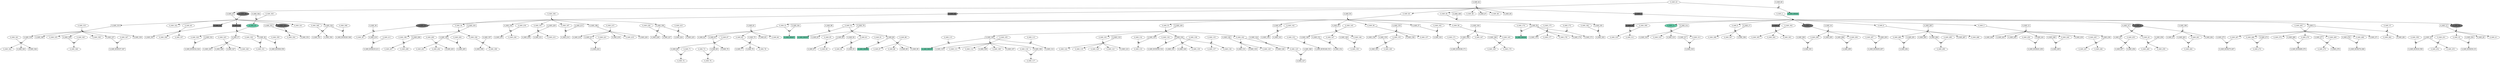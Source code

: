 digraph {
	"4_649_341" [shape=box fillcolor=white fontcolor=black height=0.3 regular=0 shape=ellipse style=filled width=0.5]
	"4_649_341" -> "4_649_334x4_649_341"
	"4_649_342" [shape=box fillcolor=white fontcolor=black height=0.3 regular=0 shape=ellipse style=filled width=0.5]
	"4_649_334x4_649_341" -> "4_649_342"
	"4_649_343" [shape=box fillcolor=white fontcolor=black height=0.3 regular=0 shape=box style=filled width=0.5]
	"4_649_334x4_649_341" -> "4_649_343"
	"4_649_340" [shape=box fillcolor=white fontcolor=black height=0.3 regular=0 shape=box style=filled width=0.5]
	"4_649_319x4_649_333" -> "4_649_340"
	"4_649_134" [shape=box fillcolor=white fontcolor=black height=0.3 regular=0 shape=ellipse style=filled width=0.5]
	"4_649_134" -> "4_649_104x4_649_134"
	"4_649_50" [shape=box fillcolor=white fontcolor=black height=0.3 regular=0 shape=box style=filled width=0.5]
	"4_649_50" -> "4_649_50x4_649_44"
	"4_649_61" [shape=box fillcolor=white fontcolor=black height=0.3 regular=0 shape=box style=filled width=0.5]
	"4_649_61" -> "4_649_61x4_649_51"
	"4_649_322" [shape=box fillcolor=white fontcolor=black height=0.3 regular=0 shape=ellipse style=filled width=0.5]
	"4_649_25x4_649_30" -> "4_649_322"
	"4_649_DCH104.134" [shape=box fillcolor=white fontcolor=black height=0.3 regular=0 shape=polygon style=filled width=0.5]
	"4_649_104x4_649_134" -> "4_649_DCH104.134"
	"4_649_153" [shape=box fillcolor=white fontcolor=black height=0.3 regular=0 shape=ellipse style=filled width=0.5]
	"4_649_153" -> "4_649_148x4_649_153"
	"4_649_DCH148.153" [shape=box fillcolor=white fontcolor=black height=0.3 regular=0 shape=polygon style=filled width=0.5]
	"4_649_148x4_649_153" -> "4_649_DCH148.153"
	"4_649_36" [shape=box fillcolor=white fontcolor=black height=0.3 regular=0 shape=box style=filled width=0.5]
	"4_649_36" -> "4_649_36x4_649_33"
	"4_649_355" [shape=box fillcolor=white fontcolor=black height=0.3 regular=0 shape=box style=filled width=0.5]
	"4_649_31x4_649_40" -> "4_649_355"
	"4_649_325" [shape=box fillcolor=white fontcolor=black height=0.3 regular=0 shape=ellipse style=filled width=0.5]
	"4_649_325" -> "4_649_37x4_649_325"
	"4_649_356" [shape=box fillcolor=white fontcolor=black height=0.3 regular=0 shape=ellipse style=filled width=0.5]
	"4_649_31x4_649_40" -> "4_649_356"
	"4_649_357" [shape=box fillcolor=white fontcolor=black height=0.3 regular=0 shape=ellipse style=filled width=0.5]
	"4_649_31x4_649_40" -> "4_649_357"
	"4_649_115" [shape=box fillcolor=white fontcolor=black height=0.3 regular=0 shape=ellipse style=filled width=0.5]
	"4_649_115" -> "4_649_100x4_649_115"
	"4_649_90032" [shape=box fillcolor=aquamarine3 fontcolor=black height=0.3 regular=0 shape=polygon style=filled width=0.5]
	"4_649_100x4_649_115" -> "4_649_90032"
	"4_649_333" [shape=box fillcolor=white fontcolor=black height=0.3 regular=0 shape=ellipse style=filled width=0.5]
	"4_649_333" -> "4_649_319x4_649_333"
	"4_649_331" [shape=box fillcolor=white fontcolor=black height=0.3 regular=0 shape=ellipse style=filled width=0.5]
	"4_649_38x4_649_330" -> "4_649_331"
	"4_649_330" [shape=box fillcolor=white fontcolor=black height=0.3 regular=0 shape=ellipse style=filled width=0.5]
	"4_649_330" -> "4_649_38x4_649_330"
	"4_649_329" [shape=box fillcolor=white fontcolor=black height=0.3 regular=0 shape=box style=filled width=0.5]
	"4_649_37x4_649_325" -> "4_649_329"
	"4_649_362" [shape=box fillcolor=white fontcolor=black height=0.3 regular=0 shape=box style=filled width=0.5]
	"4_649_362" -> "4_649_362x4_649_363"
	"4_649_184" [shape=box fillcolor=white fontcolor=black height=0.3 regular=0 shape=ellipse style=filled width=0.5]
	"4_649_184" -> "4_649_26x4_649_184"
	"4_649_334" [shape=box fillcolor=white fontcolor=black height=0.3 regular=0 shape=box style=filled width=0.5]
	"4_649_319x4_649_333" -> "4_649_334"
	"4_649_334" -> "4_649_334x4_649_341"
	"4_649_363" [shape=box fillcolor=white fontcolor=black height=0.3 regular=0 shape=ellipse style=filled width=0.5]
	"4_649_363" -> "4_649_362x4_649_363"
	"4_649_335" [shape=box fillcolor=white fontcolor=black height=0.3 regular=0 shape=ellipse style=filled width=0.5]
	"4_649_319x4_649_333" -> "4_649_335"
	"4_649_354" [shape=box fillcolor=white fontcolor=black height=0.3 regular=0 shape=ellipse style=filled width=0.5]
	"4_649_352x4_649_323" -> "4_649_354"
	"4_649_353" [shape=box fillcolor=white fontcolor=black height=0.3 regular=0 shape=box style=filled width=0.5]
	"4_649_352x4_649_323" -> "4_649_353"
	"4_649_352" [shape=box fillcolor=white fontcolor=black height=0.3 regular=0 shape=box style=filled width=0.5]
	"4_649_352" -> "4_649_352x4_649_323"
	"4_649_351" [shape=box fillcolor=white fontcolor=black height=0.3 regular=0 shape=box style=filled width=0.5]
	"4_649_320x4_649_349" -> "4_649_351"
	"4_649_350" [shape=box fillcolor=white fontcolor=black height=0.3 regular=0 shape=box style=filled width=0.5]
	"4_649_320x4_649_349" -> "4_649_350"
	"4_649_336" [shape=box fillcolor=white fontcolor=black height=0.3 regular=0 shape=box style=filled width=0.5]
	"4_649_319x4_649_333" -> "4_649_336"
	"4_649_336" -> "4_649_336x4_649_345"
	"4_649_338" [shape=box fillcolor=white fontcolor=black height=0.3 regular=0 shape=ellipse style=filled width=0.5]
	"4_649_319x4_649_333" -> "4_649_338"
	"4_649_337" [shape=box fillcolor=white fontcolor=black height=0.3 regular=0 shape=box style=filled width=0.5]
	"4_649_319x4_649_333" -> "4_649_337"
	"4_649_337" -> "4_649_337x4_649_347"
	"4_649_349" [shape=box fillcolor=white fontcolor=black height=0.3 regular=0 shape=ellipse style=filled width=0.5]
	"4_649_349" -> "4_649_320x4_649_349"
	"4_649_346" [shape=box fillcolor=white fontcolor=black height=0.3 regular=0 shape=ellipse style=filled width=0.5]
	"4_649_336x4_649_345" -> "4_649_346"
	"4_649_345" [shape=box fillcolor=white fontcolor=black height=0.3 regular=0 shape=ellipse style=filled width=0.5]
	"4_649_345" -> "4_649_336x4_649_345"
	"4_649_344" [shape=box fillcolor=white fontcolor=black height=0.3 regular=0 shape=box style=filled width=0.5]
	"4_649_334x4_649_341" -> "4_649_344"
	"4_649_328" [shape=box fillcolor=white fontcolor=black height=0.3 regular=0 shape=box style=filled width=0.5]
	"4_649_37x4_649_325" -> "4_649_328"
	"4_649_327" [shape=box fillcolor=white fontcolor=black height=0.3 regular=0 shape=box style=filled width=0.5]
	"4_649_37x4_649_325" -> "4_649_327"
	"4_649_326" [shape=box fillcolor=white fontcolor=black height=0.3 regular=0 shape=ellipse style=filled width=0.5]
	"4_649_37x4_649_325" -> "4_649_326"
	"4_649_40" [shape=box fillcolor=white fontcolor=black height=0.3 regular=0 shape=ellipse style=filled width=0.5]
	"4_649_40" -> "4_649_31x4_649_40"
	"4_649_324" [shape=box fillcolor=white fontcolor=black height=0.3 regular=0 shape=ellipse style=filled width=0.5]
	"4_649_32x4_649_35" -> "4_649_324"
	"4_649_324" -> "4_649_332x4_649_324"
	"4_649_339" [shape=box fillcolor=white fontcolor=black height=0.3 regular=0 shape=box style=filled width=0.5]
	"4_649_319x4_649_333" -> "4_649_339"
	"4_649_359" [shape=box fillcolor=white fontcolor=black height=0.3 regular=0 shape=ellipse style=filled width=0.5]
	"4_649_359" -> "4_649_38x4_649_359"
	"4_649_DCH166.171" [shape=box fillcolor=white fontcolor=black height=0.3 regular=0 shape=polygon style=filled width=0.5]
	"4_649_166x4_649_171" -> "4_649_DCH166.171"
	"4_649_10" [shape=box fillcolor=dimgrey fontcolor=black height=0.3 regular=0 shape=box style=filled width=0.5]
	"4_649_1x4_649_2" -> "4_649_10"
	"4_649_10" -> "4_649_10x4_649_309"
	"4_649_11" [shape=box fillcolor=aquamarine3 fontcolor=black height=0.3 regular=0 shape=ellipse style=filled width=0.5]
	"4_649_1x4_649_2" -> "4_649_11"
	"4_649_11" -> "4_649_312x4_649_11"
	"4_649_18" [shape=box fillcolor=white fontcolor=black height=0.3 regular=0 shape=box style=filled width=0.5]
	"4_649_13x4_649_99" -> "4_649_18"
	"4_649_18" -> "4_649_18x4_649_358"
	"4_649_18" -> "4_649_18x4_649_251"
	"4_649_19" [shape=box fillcolor=white fontcolor=black height=0.3 regular=0 shape=ellipse style=filled width=0.5]
	"4_649_13x4_649_99" -> "4_649_19"
	"4_649_19" -> "4_649_254x4_649_19"
	"4_649_20" [shape=box fillcolor=white fontcolor=black height=0.3 regular=0 shape=box style=filled width=0.5]
	"4_649_13x4_649_99" -> "4_649_20"
	"4_649_21" [shape=box fillcolor=white fontcolor=black height=0.3 regular=0 shape=ellipse style=filled width=0.5]
	"4_649_13x4_649_99" -> "4_649_21"
	"4_649_22" [shape=box fillcolor=white fontcolor=black height=0.3 regular=0 shape=box style=filled width=0.5]
	"4_649_14x4_649_4" -> "4_649_22"
	"4_649_22" -> "4_649_22x4_649_255"
	"4_649_23" [shape=box fillcolor=white fontcolor=black height=0.3 regular=0 shape=box style=filled width=0.5]
	"4_649_186x4_649_4" -> "4_649_23"
	"4_649_24" [shape=box fillcolor=white fontcolor=black height=0.3 regular=0 shape=ellipse style=filled width=0.5]
	"4_649_14x4_649_4" -> "4_649_24"
	"4_649_24" -> "4_649_258x4_649_24"
	"4_649_25" [shape=box fillcolor=white fontcolor=black height=0.3 regular=0 shape=box style=filled width=0.5]
	"4_649_42x4_649_43" -> "4_649_25"
	"4_649_25" -> "4_649_25x4_649_30"
	"4_649_26" [shape=box fillcolor=dimgrey fontcolor=black height=0.3 regular=0 shape=box style=filled width=0.5]
	"4_649_42x4_649_43" -> "4_649_26"
	"4_649_26" -> "4_649_26x4_649_184"
	"4_649_9" [shape=box fillcolor=white fontcolor=black height=0.3 regular=0 shape=ellipse style=filled width=0.5]
	"4_649_1x4_649_2" -> "4_649_9"
	"4_649_9" -> "4_649_17x4_649_9"
	"4_649_31" [shape=box fillcolor=dimgrey fontcolor=black height=0.3 regular=0 shape=box style=filled width=0.5]
	"4_649_25x4_649_30" -> "4_649_31"
	"4_649_31" -> "4_649_31x4_649_40"
	"4_649_33" [shape=box fillcolor=dimgrey fontcolor=black height=0.3 regular=0 shape=ellipse style=filled width=0.5]
	"4_649_26x4_649_184" -> "4_649_33"
	"4_649_33" -> "4_649_36x4_649_33"
	"4_649_34" [shape=box fillcolor=white fontcolor=black height=0.3 regular=0 shape=ellipse style=filled width=0.5]
	"4_649_26x4_649_184" -> "4_649_34"
	"4_649_34" -> "4_649_193x4_649_34"
	"4_649_37" [shape=box fillcolor=white fontcolor=black height=0.3 regular=0 shape=box style=filled width=0.5]
	"4_649_32x4_649_35" -> "4_649_37"
	"4_649_37" -> "4_649_37x4_649_325"
	"4_649_38" [shape=box fillcolor=white fontcolor=black height=0.3 regular=0 shape=box style=filled width=0.5]
	"4_649_32x4_649_35" -> "4_649_38"
	"4_649_38" -> "4_649_38x4_649_330"
	"4_649_38" -> "4_649_38x4_649_359"
	"4_649_39" [shape=box fillcolor=white fontcolor=black height=0.3 regular=0 shape=ellipse style=filled width=0.5]
	"4_649_36x4_649_33" -> "4_649_39"
	"4_649_44" [shape=box fillcolor=white fontcolor=black height=0.3 regular=0 shape=ellipse style=filled width=0.5]
	"4_649_42x4_649_43" -> "4_649_44"
	"4_649_44" -> "4_649_50x4_649_44"
	"4_649_45" [shape=box fillcolor=white fontcolor=black height=0.3 regular=0 shape=ellipse style=filled width=0.5]
	"4_649_42x4_649_43" -> "4_649_45"
	"4_649_45" -> "4_649_180x4_649_45"
	"4_649_46" [shape=box fillcolor=white fontcolor=black height=0.3 regular=0 shape=ellipse style=filled width=0.5]
	"4_649_42x4_649_43" -> "4_649_46"
	"4_649_47" [shape=box fillcolor=white fontcolor=black height=0.3 regular=0 shape=box style=filled width=0.5]
	"4_649_42x4_649_43" -> "4_649_47"
	"4_649_48" [shape=box fillcolor=white fontcolor=black height=0.3 regular=0 shape=ellipse style=filled width=0.5]
	"4_649_42x4_649_43" -> "4_649_48"
	"4_649_49" [shape=box fillcolor=white fontcolor=black height=0.3 regular=0 shape=box style=filled width=0.5]
	"4_649_42x4_649_43" -> "4_649_49"
	"4_649_32" [shape=box fillcolor=dimgrey fontcolor=black height=0.3 regular=0 shape=box style=filled width=0.5]
	"4_649_25x4_649_30" -> "4_649_32"
	"4_649_32" -> "4_649_32x4_649_35"
	"4_649_8" [shape=box fillcolor=dimgrey fontcolor=black height=0.3 regular=0 shape=box style=filled width=0.5]
	"4_649_1x4_649_2" -> "4_649_8"
	"4_649_8" -> "4_649_8x4_649_302"
	"4_649_7" [shape=box fillcolor=dimgrey fontcolor=black height=0.3 regular=0 shape=ellipse style=filled width=0.5]
	"4_649_1x4_649_2" -> "4_649_7"
	"4_649_7" -> "4_649_16x4_649_7"
	"4_649_6" [shape=box fillcolor=white fontcolor=black height=0.3 regular=0 shape=ellipse style=filled width=0.5]
	"4_649_1x4_649_2" -> "4_649_6"
	"4_649_6" -> "4_649_283x4_649_6"
	"4_649_199" [shape=box fillcolor=white fontcolor=black height=0.3 regular=0 shape=box style=filled width=0.5]
	"4_649_197x4_649_194" -> "4_649_199"
	"4_649_201" [shape=box fillcolor=white fontcolor=black height=0.3 regular=0 shape=ellipse style=filled width=0.5]
	"4_649_195x4_649_200" -> "4_649_201"
	"4_649_202" [shape=box fillcolor=white fontcolor=black height=0.3 regular=0 shape=ellipse style=filled width=0.5]
	"4_649_195x4_649_200" -> "4_649_202"
	"4_649_203" [shape=box fillcolor=white fontcolor=black height=0.3 regular=0 shape=box style=filled width=0.5]
	"4_649_195x4_649_200" -> "4_649_203"
	"4_649_205" [shape=box fillcolor=white fontcolor=black height=0.3 regular=0 shape=box style=filled width=0.5]
	"4_649_195x4_649_204" -> "4_649_205"
	"4_649_207" [shape=box fillcolor=white fontcolor=black height=0.3 regular=0 shape=ellipse style=filled width=0.5]
	"4_649_206x4_649_196" -> "4_649_207"
	"4_649_208" [shape=box fillcolor=white fontcolor=black height=0.3 regular=0 shape=ellipse style=filled width=0.5]
	"4_649_206x4_649_196" -> "4_649_208"
	"4_649_210" [shape=box fillcolor=white fontcolor=black height=0.3 regular=0 shape=box style=filled width=0.5]
	"4_649_36x4_649_33" -> "4_649_210"
	"4_649_210" -> "4_649_210x4_649_211"
	"4_649_214" [shape=box fillcolor=white fontcolor=black height=0.3 regular=0 shape=box style=filled width=0.5]
	"4_649_213x4_649_187" -> "4_649_214"
	"4_649_216" [shape=box fillcolor=white fontcolor=black height=0.3 regular=0 shape=box style=filled width=0.5]
	"4_649_188x4_649_215" -> "4_649_216"
	"4_649_217" [shape=box fillcolor=white fontcolor=black height=0.3 regular=0 shape=box style=filled width=0.5]
	"4_649_188x4_649_215" -> "4_649_217"
	"4_649_217" -> "4_649_217x4_649_221"
	"4_649_218" [shape=box fillcolor=white fontcolor=black height=0.3 regular=0 shape=box style=filled width=0.5]
	"4_649_188x4_649_215" -> "4_649_218"
	"4_649_219" [shape=box fillcolor=white fontcolor=black height=0.3 regular=0 shape=ellipse style=filled width=0.5]
	"4_649_188x4_649_215" -> "4_649_219"
	"4_649_198" [shape=box fillcolor=white fontcolor=black height=0.3 regular=0 shape=ellipse style=filled width=0.5]
	"4_649_197x4_649_194" -> "4_649_198"
	"4_649_196" [shape=box fillcolor=white fontcolor=black height=0.3 regular=0 shape=ellipse style=filled width=0.5]
	"4_649_193x4_649_34" -> "4_649_196"
	"4_649_196" -> "4_649_206x4_649_196"
	"4_649_195" [shape=box fillcolor=white fontcolor=black height=0.3 regular=0 shape=box style=filled width=0.5]
	"4_649_193x4_649_34" -> "4_649_195"
	"4_649_195" -> "4_649_195x4_649_200"
	"4_649_195" -> "4_649_195x4_649_204"
	"4_649_194" [shape=box fillcolor=white fontcolor=black height=0.3 regular=0 shape=ellipse style=filled width=0.5]
	"4_649_193x4_649_34" -> "4_649_194"
	"4_649_194" -> "4_649_197x4_649_194"
	"4_649_192" [shape=box fillcolor=white fontcolor=black height=0.3 regular=0 shape=box style=filled width=0.5]
	"4_649_26x4_649_184" -> "4_649_192"
	"4_649_192" -> "4_649_192x4_649_234"
	"4_649_191" [shape=box fillcolor=white fontcolor=black height=0.3 regular=0 shape=ellipse style=filled width=0.5]
	"4_649_26x4_649_184" -> "4_649_191"
	"4_649_191" -> "4_649_229x4_649_191"
	"4_649_220" [shape=box fillcolor=white fontcolor=black height=0.3 regular=0 shape=box style=filled width=0.5]
	"4_649_188x4_649_215" -> "4_649_220"
	"4_649_35" [shape=box fillcolor=aquamarine3 fontcolor=black height=0.3 regular=0 shape=ellipse style=filled width=0.5]
	"4_649_362x4_649_363" -> "4_649_35"
	"4_649_35" -> "4_649_32x4_649_35"
	"4_649_1" [shape=box fillcolor=dimgrey fontcolor=black height=0.3 regular=0 shape=box style=filled width=0.5]
	"4_649_42x4_649_43" -> "4_649_1"
	"4_649_1" -> "4_649_1x4_649_2"
	"4_649_3" [shape=box fillcolor=white fontcolor=black height=0.3 regular=0 shape=ellipse style=filled width=0.5]
	"4_649_1x4_649_2" -> "4_649_3"
	"4_649_3" -> "4_649_12x4_649_3"
	"4_649_4" [shape=box fillcolor=dimgrey fontcolor=black height=0.3 regular=0 shape=ellipse style=filled width=0.5]
	"4_649_1x4_649_2" -> "4_649_4"
	"4_649_4" -> "4_649_14x4_649_4"
	"4_649_4" -> "4_649_186x4_649_4"
	"4_649_5" [shape=box fillcolor=white fontcolor=black height=0.3 regular=0 shape=box style=filled width=0.5]
	"4_649_1x4_649_2" -> "4_649_5"
	"4_649_5" -> "4_649_5x4_649_265"
	"4_649_5" -> "4_649_5x4_649_15"
	"4_649_51" [shape=box fillcolor=white fontcolor=black height=0.3 regular=0 shape=ellipse style=filled width=0.5]
	"4_649_50x4_649_44" -> "4_649_51"
	"4_649_51" -> "4_649_361x4_649_51"
	"4_649_51" -> "4_649_61x4_649_51"
	"4_649_52" [shape=box fillcolor=white fontcolor=black height=0.3 regular=0 shape=ellipse style=filled width=0.5]
	"4_649_50x4_649_44" -> "4_649_52"
	"4_649_52" -> "4_649_98x4_649_52"
	"4_649_52" -> "4_649_79x4_649_52"
	"4_649_53" [shape=box fillcolor=white fontcolor=black height=0.3 regular=0 shape=ellipse style=filled width=0.5]
	"4_649_50x4_649_44" -> "4_649_53"
	"4_649_53" -> "4_649_185x4_649_53"
	"4_649_54" [shape=box fillcolor=white fontcolor=black height=0.3 regular=0 shape=box style=filled width=0.5]
	"4_649_50x4_649_44" -> "4_649_54"
	"4_649_54" -> "4_649_54x4_649_142"
	"4_649_361" [shape=box fillcolor=white fontcolor=black height=0.3 regular=0 shape=box style=filled width=0.5]
	"4_649_361" -> "4_649_361x4_649_51"
	"4_649_DCH320.348" [shape=box fillcolor=white fontcolor=black height=0.3 regular=0 shape=polygon style=filled width=0.5]
	"4_649_320x4_649_348" -> "4_649_DCH320.348"
	"4_649_348" [shape=box fillcolor=white fontcolor=black height=0.3 regular=0 shape=ellipse style=filled width=0.5]
	"4_649_348" -> "4_649_320x4_649_348"
	"4_649_323" [shape=box fillcolor=dimgrey fontcolor=black height=0.3 regular=0 shape=ellipse style=filled width=0.5]
	"4_649_25x4_649_30" -> "4_649_323"
	"4_649_323" -> "4_649_352x4_649_323"
	"4_649_DCH337.347" [shape=box fillcolor=white fontcolor=black height=0.3 regular=0 shape=polygon style=filled width=0.5]
	"4_649_337x4_649_347" -> "4_649_DCH337.347"
	"4_649_347" [shape=box fillcolor=white fontcolor=black height=0.3 regular=0 shape=ellipse style=filled width=0.5]
	"4_649_347" -> "4_649_337x4_649_347"
	"4_649_DCH332.324" [shape=box fillcolor=white fontcolor=black height=0.3 regular=0 shape=polygon style=filled width=0.5]
	"4_649_332x4_649_324" -> "4_649_DCH332.324"
	"4_649_332" [shape=box fillcolor=white fontcolor=black height=0.3 regular=0 shape=box style=filled width=0.5]
	"4_649_332" -> "4_649_332x4_649_324"
	"4_649_DCH293.297" [shape=box fillcolor=white fontcolor=black height=0.3 regular=0 shape=polygon style=filled width=0.5]
	"4_649_293x4_649_297" -> "4_649_DCH293.297"
	"4_649_297" [shape=box fillcolor=white fontcolor=black height=0.3 regular=0 shape=ellipse style=filled width=0.5]
	"4_649_297" -> "4_649_293x4_649_297"
	"4_649_DCH280.270" [shape=box fillcolor=white fontcolor=black height=0.3 regular=0 shape=polygon style=filled width=0.5]
	"4_649_280x4_649_270" -> "4_649_DCH280.270"
	"4_649_280" [shape=box fillcolor=white fontcolor=black height=0.3 regular=0 shape=box style=filled width=0.5]
	"4_649_280" -> "4_649_280x4_649_270"
	"4_649_DCH276.268" [shape=box fillcolor=white fontcolor=black height=0.3 regular=0 shape=polygon style=filled width=0.5]
	"4_649_276x4_649_268" -> "4_649_DCH276.268"
	"4_649_276" [shape=box fillcolor=white fontcolor=black height=0.3 regular=0 shape=box style=filled width=0.5]
	"4_649_276" -> "4_649_276x4_649_268"
	"4_649_DCH275.267" [shape=box fillcolor=white fontcolor=black height=0.3 regular=0 shape=polygon style=filled width=0.5]
	"4_649_275x4_649_267" -> "4_649_DCH275.267"
	"4_649_161" [shape=box fillcolor=white fontcolor=black height=0.3 regular=0 shape=box style=filled width=0.5]
	"4_649_159x4_649_155" -> "4_649_161"
	"4_649_275" [shape=box fillcolor=white fontcolor=black height=0.3 regular=0 shape=box style=filled width=0.5]
	"4_649_275" -> "4_649_275x4_649_267"
	"4_649_DCH254.19" [shape=box fillcolor=white fontcolor=black height=0.3 regular=0 shape=polygon style=filled width=0.5]
	"4_649_254x4_649_19" -> "4_649_DCH254.19"
	"4_649_254" [shape=box fillcolor=white fontcolor=black height=0.3 regular=0 shape=box style=filled width=0.5]
	"4_649_254" -> "4_649_254x4_649_19"
	"4_649_DCH241.250" [shape=box fillcolor=white fontcolor=black height=0.3 regular=0 shape=polygon style=filled width=0.5]
	"4_649_241x4_649_250" -> "4_649_DCH241.250"
	"4_649_250" [shape=box fillcolor=white fontcolor=black height=0.3 regular=0 shape=ellipse style=filled width=0.5]
	"4_649_250" -> "4_649_241x4_649_250"
	"4_649_DCH210.211" [shape=box fillcolor=white fontcolor=black height=0.3 regular=0 shape=polygon style=filled width=0.5]
	"4_649_210x4_649_211" -> "4_649_DCH210.211"
	"4_649_211" [shape=box fillcolor=white fontcolor=black height=0.3 regular=0 shape=ellipse style=filled width=0.5]
	"4_649_211" -> "4_649_210x4_649_211"
	"4_649_90036" [shape=box fillcolor=aquamarine3 fontcolor=black height=0.3 regular=0 shape=polygon style=filled width=0.5]
	"4_649_59x4_649_174" -> "4_649_90036"
	"4_649_174" [shape=box fillcolor=white fontcolor=black height=0.3 regular=0 shape=ellipse style=filled width=0.5]
	"4_649_174" -> "4_649_59x4_649_174"
	"4_649_90047" [shape=box fillcolor=aquamarine3 fontcolor=black height=0.3 regular=0 shape=polygon style=filled width=0.5]
	"4_649_361x4_649_51" -> "4_649_90047"
	"4_649_171" [shape=box fillcolor=white fontcolor=black height=0.3 regular=0 shape=ellipse style=filled width=0.5]
	"4_649_171" -> "4_649_166x4_649_171"
	"4_649_60" [shape=box fillcolor=white fontcolor=black height=0.3 regular=0 shape=box style=filled width=0.5]
	"4_649_60" -> "4_649_60x4_649_43"
	"4_649_91" [shape=box fillcolor=white fontcolor=black height=0.3 regular=0 shape=ellipse style=filled width=0.5]
	"4_649_91" -> "4_649_80x4_649_91"
	"4_649_55" [shape=box fillcolor=white fontcolor=black height=0.3 regular=0 shape=box style=filled width=0.5]
	"4_649_50x4_649_44" -> "4_649_55"
	"4_649_55" -> "4_649_55x4_649_145"
	"4_649_56" [shape=box fillcolor=white fontcolor=black height=0.3 regular=0 shape=ellipse style=filled width=0.5]
	"4_649_50x4_649_44" -> "4_649_56"
	"4_649_56" -> "4_649_154x4_649_56"
	"4_649_57" [shape=box fillcolor=white fontcolor=black height=0.3 regular=0 shape=box style=filled width=0.5]
	"4_649_50x4_649_44" -> "4_649_57"
	"4_649_57" -> "4_649_57x4_649_162"
	"4_649_58" [shape=box fillcolor=white fontcolor=black height=0.3 regular=0 shape=ellipse style=filled width=0.5]
	"4_649_50x4_649_44" -> "4_649_58"
	"4_649_58" -> "4_649_164x4_649_58"
	"4_649_59" [shape=box fillcolor=white fontcolor=black height=0.3 regular=0 shape=box style=filled width=0.5]
	"4_649_50x4_649_44" -> "4_649_59"
	"4_649_59" -> "4_649_59x4_649_174"
	"4_649_59" -> "4_649_59x4_649_175"
	"4_649_59" -> "4_649_59x4_649_172"
	"4_649_62" [shape=box fillcolor=white fontcolor=black height=0.3 regular=0 shape=box style=filled width=0.5]
	"4_649_61x4_649_51" -> "4_649_62"
	"4_649_63" [shape=box fillcolor=white fontcolor=black height=0.3 regular=0 shape=box style=filled width=0.5]
	"4_649_61x4_649_51" -> "4_649_63"
	"4_649_63" -> "4_649_63x4_649_67"
	"4_649_64" [shape=box fillcolor=white fontcolor=black height=0.3 regular=0 shape=ellipse style=filled width=0.5]
	"4_649_61x4_649_51" -> "4_649_64"
	"4_649_64" -> "4_649_75x4_649_64"
	"4_649_65" [shape=box fillcolor=white fontcolor=black height=0.3 regular=0 shape=box style=filled width=0.5]
	"4_649_61x4_649_51" -> "4_649_65"
	"4_649_66" [shape=box fillcolor=white fontcolor=black height=0.3 regular=0 shape=ellipse style=filled width=0.5]
	"4_649_61x4_649_51" -> "4_649_66"
	"4_649_222" [shape=box fillcolor=white fontcolor=black height=0.3 regular=0 shape=box style=filled width=0.5]
	"4_649_217x4_649_221" -> "4_649_222"
	"4_649_42" [shape=box fillcolor=white fontcolor=black height=0.3 regular=0 shape=box style=filled width=0.5]
	"4_649_42" -> "4_649_42x4_649_43"
	"4_649_43" [shape=box fillcolor=white fontcolor=black height=0.3 regular=0 shape=ellipse style=filled width=0.5]
	"4_649_43" -> "4_649_42x4_649_43"
	"4_649_43" -> "4_649_60x4_649_43"
	"4_649_2" [shape=box fillcolor=white fontcolor=black height=0.3 regular=0 shape=ellipse style=filled width=0.5]
	"4_649_2" -> "4_649_1x4_649_2"
	"4_649_13" [shape=box fillcolor=white fontcolor=black height=0.3 regular=0 shape=box style=filled width=0.5]
	"4_649_13" -> "4_649_13x4_649_99"
	"4_649_14" [shape=box fillcolor=white fontcolor=black height=0.3 regular=0 shape=box style=filled width=0.5]
	"4_649_14" -> "4_649_14x4_649_4"
	"4_649_186" [shape=box fillcolor=white fontcolor=black height=0.3 regular=0 shape=box style=filled width=0.5]
	"4_649_186" -> "4_649_186x4_649_4"
	"4_649_30" [shape=box fillcolor=dimgrey fontcolor=black height=0.3 regular=0 shape=ellipse style=filled width=0.5]
	"4_649_30" -> "4_649_25x4_649_30"
	"4_649_DCH38.359" [shape=box fillcolor=white fontcolor=black height=0.3 regular=0 shape=polygon style=filled width=0.5]
	"4_649_38x4_649_359" -> "4_649_DCH38.359"
	"4_649_321" [shape=box fillcolor=white fontcolor=black height=0.3 regular=0 shape=ellipse style=filled width=0.5]
	"4_649_25x4_649_30" -> "4_649_321"
	"4_649_DCH18.358" [shape=box fillcolor=white fontcolor=black height=0.3 regular=0 shape=polygon style=filled width=0.5]
	"4_649_18x4_649_358" -> "4_649_DCH18.358"
	"4_649_358" [shape=box fillcolor=white fontcolor=black height=0.3 regular=0 shape=ellipse style=filled width=0.5]
	"4_649_358" -> "4_649_18x4_649_358"
	"4_649_90050" [shape=box fillcolor=aquamarine3 fontcolor=black height=0.3 regular=0 shape=polygon style=filled width=0.5]
	"4_649_98x4_649_52" -> "4_649_90050"
	"4_649_98" [shape=box fillcolor=white fontcolor=black height=0.3 regular=0 shape=box style=filled width=0.5]
	"4_649_98" -> "4_649_98x4_649_52"
	"4_649_90049" [shape=box fillcolor=aquamarine3 fontcolor=black height=0.3 regular=0 shape=polygon style=filled width=0.5]
	"4_649_80x4_649_91" -> "4_649_90049"
	"4_649_90048" [shape=box fillcolor=aquamarine3 fontcolor=black height=0.3 regular=0 shape=polygon style=filled width=0.5]
	"4_649_60x4_649_43" -> "4_649_90048"
	"4_649_320" [shape=box fillcolor=white fontcolor=black height=0.3 regular=0 shape=box style=filled width=0.5]
	"4_649_25x4_649_30" -> "4_649_320"
	"4_649_320" -> "4_649_320x4_649_349"
	"4_649_320" -> "4_649_320x4_649_348"
	"4_649_163" [shape=box fillcolor=white fontcolor=black height=0.3 regular=0 shape=box style=filled width=0.5]
	"4_649_57x4_649_162" -> "4_649_163"
	"4_649_318" [shape=box fillcolor=white fontcolor=black height=0.3 regular=0 shape=box style=filled width=0.5]
	"4_649_317x4_649_313" -> "4_649_318"
	"4_649_142" [shape=box fillcolor=white fontcolor=black height=0.3 regular=0 shape=ellipse style=filled width=0.5]
	"4_649_142" -> "4_649_54x4_649_142"
	"4_649_141" [shape=box fillcolor=white fontcolor=black height=0.3 regular=0 shape=box style=filled width=0.5]
	"4_649_104x4_649_138" -> "4_649_141"
	"4_649_140" [shape=box fillcolor=white fontcolor=black height=0.3 regular=0 shape=box style=filled width=0.5]
	"4_649_104x4_649_138" -> "4_649_140"
	"4_649_139" [shape=box fillcolor=white fontcolor=black height=0.3 regular=0 shape=ellipse style=filled width=0.5]
	"4_649_104x4_649_138" -> "4_649_139"
	"4_649_137" [shape=box fillcolor=white fontcolor=black height=0.3 regular=0 shape=ellipse style=filled width=0.5]
	"4_649_104x4_649_135" -> "4_649_137"
	"4_649_136" [shape=box fillcolor=white fontcolor=black height=0.3 regular=0 shape=ellipse style=filled width=0.5]
	"4_649_104x4_649_135" -> "4_649_136"
	"4_649_133" [shape=box fillcolor=white fontcolor=black height=0.3 regular=0 shape=ellipse style=filled width=0.5]
	"4_649_103x4_649_132" -> "4_649_133"
	"4_649_131" [shape=box fillcolor=white fontcolor=black height=0.3 regular=0 shape=box style=filled width=0.5]
	"4_649_128x4_649_102" -> "4_649_131"
	"4_649_130" [shape=box fillcolor=white fontcolor=black height=0.3 regular=0 shape=box style=filled width=0.5]
	"4_649_128x4_649_102" -> "4_649_130"
	"4_649_129" [shape=box fillcolor=white fontcolor=black height=0.3 regular=0 shape=ellipse style=filled width=0.5]
	"4_649_128x4_649_102" -> "4_649_129"
	"4_649_127" [shape=box fillcolor=white fontcolor=black height=0.3 regular=0 shape=box style=filled width=0.5]
	"4_649_360x4_649_125" -> "4_649_127"
	"4_649_126" [shape=box fillcolor=white fontcolor=black height=0.3 regular=0 shape=box style=filled width=0.5]
	"4_649_124x4_649_102" -> "4_649_126"
	"4_649_145" [shape=box fillcolor=white fontcolor=black height=0.3 regular=0 shape=ellipse style=filled width=0.5]
	"4_649_145" -> "4_649_55x4_649_145"
	"4_649_149" [shape=box fillcolor=white fontcolor=black height=0.3 regular=0 shape=box style=filled width=0.5]
	"4_649_149" -> "4_649_149x4_649_146"
	"4_649_151" [shape=box fillcolor=white fontcolor=black height=0.3 regular=0 shape=box style=filled width=0.5]
	"4_649_151" -> "4_649_151x4_649_147"
	"4_649_154" [shape=box fillcolor=white fontcolor=black height=0.3 regular=0 shape=box style=filled width=0.5]
	"4_649_154" -> "4_649_154x4_649_56"
	"4_649_159" [shape=box fillcolor=white fontcolor=black height=0.3 regular=0 shape=box style=filled width=0.5]
	"4_649_159" -> "4_649_159x4_649_155"
	"4_649_162" [shape=box fillcolor=white fontcolor=black height=0.3 regular=0 shape=ellipse style=filled width=0.5]
	"4_649_162" -> "4_649_57x4_649_162"
	"4_649_164" [shape=box fillcolor=white fontcolor=black height=0.3 regular=0 shape=box style=filled width=0.5]
	"4_649_164" -> "4_649_164x4_649_58"
	"4_649_168" [shape=box fillcolor=white fontcolor=black height=0.3 regular=0 shape=box style=filled width=0.5]
	"4_649_168" -> "4_649_168x4_649_165"
	"4_649_125" [shape=box fillcolor=white fontcolor=black height=0.3 regular=0 shape=ellipse style=filled width=0.5]
	"4_649_124x4_649_102" -> "4_649_125"
	"4_649_125" -> "4_649_360x4_649_125"
	"4_649_172" [shape=box fillcolor=white fontcolor=black height=0.3 regular=0 shape=ellipse style=filled width=0.5]
	"4_649_172" -> "4_649_59x4_649_172"
	"4_649_175" [shape=box fillcolor=white fontcolor=black height=0.3 regular=0 shape=ellipse style=filled width=0.5]
	"4_649_175" -> "4_649_59x4_649_175"
	"4_649_138" [shape=box fillcolor=white fontcolor=black height=0.3 regular=0 shape=ellipse style=filled width=0.5]
	"4_649_138" -> "4_649_104x4_649_138"
	"4_649_180" [shape=box fillcolor=white fontcolor=black height=0.3 regular=0 shape=box style=filled width=0.5]
	"4_649_180" -> "4_649_180x4_649_45"
	"4_649_135" [shape=box fillcolor=white fontcolor=black height=0.3 regular=0 shape=ellipse style=filled width=0.5]
	"4_649_135" -> "4_649_104x4_649_135"
	"4_649_128" [shape=box fillcolor=white fontcolor=black height=0.3 regular=0 shape=box style=filled width=0.5]
	"4_649_128" -> "4_649_128x4_649_102"
	"4_649_110" [shape=box fillcolor=white fontcolor=black height=0.3 regular=0 shape=box style=filled width=0.5]
	"4_649_100x4_649_105" -> "4_649_110"
	"4_649_111" [shape=box fillcolor=white fontcolor=black height=0.3 regular=0 shape=ellipse style=filled width=0.5]
	"4_649_100x4_649_105" -> "4_649_111"
	"4_649_112" [shape=box fillcolor=white fontcolor=black height=0.3 regular=0 shape=ellipse style=filled width=0.5]
	"4_649_100x4_649_105" -> "4_649_112"
	"4_649_114" [shape=box fillcolor=white fontcolor=black height=0.3 regular=0 shape=box style=filled width=0.5]
	"4_649_100x4_649_113" -> "4_649_114"
	"4_649_117" [shape=box fillcolor=white fontcolor=black height=0.3 regular=0 shape=ellipse style=filled width=0.5]
	"4_649_106x4_649_116" -> "4_649_117"
	"4_649_187" [shape=box fillcolor=white fontcolor=black height=0.3 regular=0 shape=ellipse style=filled width=0.5]
	"4_649_26x4_649_184" -> "4_649_187"
	"4_649_187" -> "4_649_213x4_649_187"
	"4_649_188" [shape=box fillcolor=white fontcolor=black height=0.3 regular=0 shape=box style=filled width=0.5]
	"4_649_26x4_649_184" -> "4_649_188"
	"4_649_188" -> "4_649_188x4_649_215"
	"4_649_190" [shape=box fillcolor=white fontcolor=black height=0.3 regular=0 shape=box style=filled width=0.5]
	"4_649_26x4_649_184" -> "4_649_190"
	"4_649_190" -> "4_649_190x4_649_226"
	"4_649_190" -> "4_649_190x4_649_223"
	"4_649_267" [shape=box fillcolor=white fontcolor=black height=0.3 regular=0 shape=ellipse style=filled width=0.5]
	"4_649_5x4_649_265" -> "4_649_267"
	"4_649_267" -> "4_649_275x4_649_267"
	"4_649_266" [shape=box fillcolor=white fontcolor=black height=0.3 regular=0 shape=ellipse style=filled width=0.5]
	"4_649_5x4_649_265" -> "4_649_266"
	"4_649_266" -> "4_649_273x4_649_266"
	"4_649_156" [shape=box fillcolor=white fontcolor=black height=0.3 regular=0 shape=box style=filled width=0.5]
	"4_649_154x4_649_56" -> "4_649_156"
	"4_649_155" [shape=box fillcolor=white fontcolor=black height=0.3 regular=0 shape=ellipse style=filled width=0.5]
	"4_649_154x4_649_56" -> "4_649_155"
	"4_649_155" -> "4_649_159x4_649_155"
	"4_649_92" [shape=box fillcolor=white fontcolor=black height=0.3 regular=0 shape=box style=filled width=0.5]
	"4_649_92" -> "4_649_92x4_649_81"
	"4_649_86" [shape=box fillcolor=white fontcolor=black height=0.3 regular=0 shape=ellipse style=filled width=0.5]
	"4_649_86" -> "4_649_80x4_649_86"
	"4_649_79" [shape=box fillcolor=white fontcolor=black height=0.3 regular=0 shape=box style=filled width=0.5]
	"4_649_79" -> "4_649_79x4_649_52"
	"4_649_152" [shape=box fillcolor=white fontcolor=black height=0.3 regular=0 shape=box style=filled width=0.5]
	"4_649_151x4_649_147" -> "4_649_152"
	"4_649_150" [shape=box fillcolor=white fontcolor=black height=0.3 regular=0 shape=ellipse style=filled width=0.5]
	"4_649_149x4_649_146" -> "4_649_150"
	"4_649_148" [shape=box fillcolor=white fontcolor=black height=0.3 regular=0 shape=box style=filled width=0.5]
	"4_649_55x4_649_145" -> "4_649_148"
	"4_649_148" -> "4_649_148x4_649_153"
	"4_649_147" [shape=box fillcolor=white fontcolor=black height=0.3 regular=0 shape=ellipse style=filled width=0.5]
	"4_649_55x4_649_145" -> "4_649_147"
	"4_649_147" -> "4_649_151x4_649_147"
	"4_649_146" [shape=box fillcolor=white fontcolor=black height=0.3 regular=0 shape=ellipse style=filled width=0.5]
	"4_649_55x4_649_145" -> "4_649_146"
	"4_649_146" -> "4_649_149x4_649_146"
	"4_649_144" [shape=box fillcolor=white fontcolor=black height=0.3 regular=0 shape=box style=filled width=0.5]
	"4_649_54x4_649_142" -> "4_649_144"
	"4_649_143" [shape=box fillcolor=white fontcolor=black height=0.3 regular=0 shape=box style=filled width=0.5]
	"4_649_54x4_649_142" -> "4_649_143"
	"4_649_75" [shape=box fillcolor=white fontcolor=black height=0.3 regular=0 shape=box style=filled width=0.5]
	"4_649_75" -> "4_649_75x4_649_64"
	"4_649_132" [shape=box fillcolor=white fontcolor=black height=0.3 regular=0 shape=ellipse style=filled width=0.5]
	"4_649_132" -> "4_649_103x4_649_132"
	"4_649_182" [shape=box fillcolor=white fontcolor=black height=0.3 regular=0 shape=ellipse style=filled width=0.5]
	"4_649_182" -> "4_649_181x4_649_182"
	"4_649_193" [shape=box fillcolor=white fontcolor=black height=0.3 regular=0 shape=box style=filled width=0.5]
	"4_649_193" -> "4_649_193x4_649_34"
	"4_649_197" [shape=box fillcolor=white fontcolor=black height=0.3 regular=0 shape=box style=filled width=0.5]
	"4_649_197" -> "4_649_197x4_649_194"
	"4_649_251" [shape=box fillcolor=white fontcolor=black height=0.3 regular=0 shape=ellipse style=filled width=0.5]
	"4_649_251" -> "4_649_18x4_649_251"
	"4_649_249" [shape=box fillcolor=white fontcolor=black height=0.3 regular=0 shape=box style=filled width=0.5]
	"4_649_248x4_649_240" -> "4_649_249"
	"4_649_248" [shape=box fillcolor=white fontcolor=black height=0.3 regular=0 shape=box style=filled width=0.5]
	"4_649_248" -> "4_649_248x4_649_240"
	"4_649_247" [shape=box fillcolor=white fontcolor=black height=0.3 regular=0 shape=ellipse style=filled width=0.5]
	"4_649_238x4_649_245" -> "4_649_247"
	"4_649_246" [shape=box fillcolor=white fontcolor=black height=0.3 regular=0 shape=ellipse style=filled width=0.5]
	"4_649_238x4_649_245" -> "4_649_246"
	"4_649_245" [shape=box fillcolor=white fontcolor=black height=0.3 regular=0 shape=ellipse style=filled width=0.5]
	"4_649_245" -> "4_649_238x4_649_245"
	"4_649_244" [shape=box fillcolor=white fontcolor=black height=0.3 regular=0 shape=box style=filled width=0.5]
	"4_649_12x4_649_3" -> "4_649_244"
	"4_649_243" [shape=box fillcolor=white fontcolor=black height=0.3 regular=0 shape=box style=filled width=0.5]
	"4_649_12x4_649_3" -> "4_649_243"
	"4_649_242" [shape=box fillcolor=white fontcolor=black height=0.3 regular=0 shape=box style=filled width=0.5]
	"4_649_12x4_649_3" -> "4_649_242"
	"4_649_241" [shape=box fillcolor=white fontcolor=black height=0.3 regular=0 shape=box style=filled width=0.5]
	"4_649_12x4_649_3" -> "4_649_241"
	"4_649_241" -> "4_649_241x4_649_250"
	"4_649_240" [shape=box fillcolor=white fontcolor=black height=0.3 regular=0 shape=ellipse style=filled width=0.5]
	"4_649_12x4_649_3" -> "4_649_240"
	"4_649_240" -> "4_649_248x4_649_240"
	"4_649_239" [shape=box fillcolor=white fontcolor=black height=0.3 regular=0 shape=box style=filled width=0.5]
	"4_649_12x4_649_3" -> "4_649_239"
	"4_649_238" [shape=box fillcolor=white fontcolor=black height=0.3 regular=0 shape=box style=filled width=0.5]
	"4_649_12x4_649_3" -> "4_649_238"
	"4_649_238" -> "4_649_238x4_649_245"
	"4_649_228" [shape=box fillcolor=white fontcolor=black height=0.3 regular=0 shape=box style=filled width=0.5]
	"4_649_190x4_649_226" -> "4_649_228"
	"4_649_229" [shape=box fillcolor=white fontcolor=black height=0.3 regular=0 shape=box style=filled width=0.5]
	"4_649_229" -> "4_649_229x4_649_191"
	"4_649_230" [shape=box fillcolor=white fontcolor=black height=0.3 regular=0 shape=box style=filled width=0.5]
	"4_649_229x4_649_191" -> "4_649_230"
	"4_649_231" [shape=box fillcolor=white fontcolor=black height=0.3 regular=0 shape=box style=filled width=0.5]
	"4_649_229x4_649_191" -> "4_649_231"
	"4_649_233" [shape=box fillcolor=white fontcolor=black height=0.3 regular=0 shape=ellipse style=filled width=0.5]
	"4_649_229x4_649_191" -> "4_649_233"
	"4_649_234" [shape=box fillcolor=white fontcolor=black height=0.3 regular=0 shape=ellipse style=filled width=0.5]
	"4_649_234" -> "4_649_192x4_649_234"
	"4_649_235" [shape=box fillcolor=white fontcolor=black height=0.3 regular=0 shape=box style=filled width=0.5]
	"4_649_192x4_649_234" -> "4_649_235"
	"4_649_236" [shape=box fillcolor=white fontcolor=black height=0.3 regular=0 shape=ellipse style=filled width=0.5]
	"4_649_192x4_649_234" -> "4_649_236"
	"4_649_319" [shape=box fillcolor=white fontcolor=black height=0.3 regular=0 shape=box style=filled width=0.5]
	"4_649_25x4_649_30" -> "4_649_319"
	"4_649_319" -> "4_649_319x4_649_333"
	"4_649_12" [shape=box fillcolor=white fontcolor=black height=0.3 regular=0 shape=box style=filled width=0.5]
	"4_649_12" -> "4_649_12x4_649_3"
	"4_649_252" [shape=box fillcolor=white fontcolor=black height=0.3 regular=0 shape=ellipse style=filled width=0.5]
	"4_649_18x4_649_251" -> "4_649_252"
	"4_649_122" [shape=box fillcolor=white fontcolor=black height=0.3 regular=0 shape=ellipse style=filled width=0.5]
	"4_649_118x4_649_101" -> "4_649_122"
	"4_649_253" [shape=box fillcolor=white fontcolor=black height=0.3 regular=0 shape=ellipse style=filled width=0.5]
	"4_649_18x4_649_251" -> "4_649_253"
	"4_649_255" [shape=box fillcolor=white fontcolor=black height=0.3 regular=0 shape=ellipse style=filled width=0.5]
	"4_649_255" -> "4_649_22x4_649_255"
	"4_649_200" [shape=box fillcolor=white fontcolor=black height=0.3 regular=0 shape=ellipse style=filled width=0.5]
	"4_649_200" -> "4_649_195x4_649_200"
	"4_649_204" [shape=box fillcolor=white fontcolor=black height=0.3 regular=0 shape=ellipse style=filled width=0.5]
	"4_649_204" -> "4_649_195x4_649_204"
	"4_649_206" [shape=box fillcolor=white fontcolor=black height=0.3 regular=0 shape=box style=filled width=0.5]
	"4_649_206" -> "4_649_206x4_649_196"
	"4_649_213" [shape=box fillcolor=white fontcolor=black height=0.3 regular=0 shape=box style=filled width=0.5]
	"4_649_213" -> "4_649_213x4_649_187"
	"4_649_215" [shape=box fillcolor=white fontcolor=black height=0.3 regular=0 shape=ellipse style=filled width=0.5]
	"4_649_215" -> "4_649_188x4_649_215"
	"4_649_221" [shape=box fillcolor=white fontcolor=black height=0.3 regular=0 shape=ellipse style=filled width=0.5]
	"4_649_221" -> "4_649_217x4_649_221"
	"4_649_223" [shape=box fillcolor=white fontcolor=black height=0.3 regular=0 shape=ellipse style=filled width=0.5]
	"4_649_223" -> "4_649_190x4_649_223"
	"4_649_265" [shape=box fillcolor=white fontcolor=black height=0.3 regular=0 shape=ellipse style=filled width=0.5]
	"4_649_265" -> "4_649_5x4_649_265"
	"4_649_264" [shape=box fillcolor=white fontcolor=black height=0.3 regular=0 shape=ellipse style=filled width=0.5]
	"4_649_263x4_649_261" -> "4_649_264"
	"4_649_263" [shape=box fillcolor=white fontcolor=black height=0.3 regular=0 shape=box style=filled width=0.5]
	"4_649_263" -> "4_649_263x4_649_261"
	"4_649_224" [shape=box fillcolor=white fontcolor=black height=0.3 regular=0 shape=box style=filled width=0.5]
	"4_649_190x4_649_223" -> "4_649_224"
	"4_649_109" [shape=box fillcolor=white fontcolor=black height=0.3 regular=0 shape=box style=filled width=0.5]
	"4_649_100x4_649_105" -> "4_649_109"
	"4_649_225" [shape=box fillcolor=white fontcolor=black height=0.3 regular=0 shape=box style=filled width=0.5]
	"4_649_190x4_649_223" -> "4_649_225"
	"4_649_261" [shape=box fillcolor=white fontcolor=black height=0.3 regular=0 shape=ellipse style=filled width=0.5]
	"4_649_186x4_649_4" -> "4_649_261"
	"4_649_261" -> "4_649_263x4_649_261"
	"4_649_226" [shape=box fillcolor=white fontcolor=black height=0.3 regular=0 shape=ellipse style=filled width=0.5]
	"4_649_226" -> "4_649_190x4_649_226"
	"4_649_227" [shape=box fillcolor=white fontcolor=black height=0.3 regular=0 shape=box style=filled width=0.5]
	"4_649_190x4_649_226" -> "4_649_227"
	"4_649_119" [shape=box fillcolor=white fontcolor=black height=0.3 regular=0 shape=ellipse style=filled width=0.5]
	"4_649_118x4_649_101" -> "4_649_119"
	"4_649_260" [shape=box fillcolor=white fontcolor=black height=0.3 regular=0 shape=ellipse style=filled width=0.5]
	"4_649_258x4_649_24" -> "4_649_260"
	"4_649_259" [shape=box fillcolor=white fontcolor=black height=0.3 regular=0 shape=ellipse style=filled width=0.5]
	"4_649_258x4_649_24" -> "4_649_259"
	"4_649_258" [shape=box fillcolor=white fontcolor=black height=0.3 regular=0 shape=box style=filled width=0.5]
	"4_649_258" -> "4_649_258x4_649_24"
	"4_649_257" [shape=box fillcolor=white fontcolor=black height=0.3 regular=0 shape=box style=filled width=0.5]
	"4_649_22x4_649_255" -> "4_649_257"
	"4_649_120" [shape=box fillcolor=white fontcolor=black height=0.3 regular=0 shape=ellipse style=filled width=0.5]
	"4_649_118x4_649_101" -> "4_649_120"
	"4_649_121" [shape=box fillcolor=white fontcolor=black height=0.3 regular=0 shape=ellipse style=filled width=0.5]
	"4_649_118x4_649_101" -> "4_649_121"
	"4_649_256" [shape=box fillcolor=white fontcolor=black height=0.3 regular=0 shape=box style=filled width=0.5]
	"4_649_22x4_649_255" -> "4_649_256"
	"4_649_262" [shape=box fillcolor=white fontcolor=black height=0.3 regular=0 shape=box style=filled width=0.5]
	"4_649_186x4_649_4" -> "4_649_262"
	"4_649_108" [shape=box fillcolor=white fontcolor=black height=0.3 regular=0 shape=ellipse style=filled width=0.5]
	"4_649_100x4_649_105" -> "4_649_108"
	"4_649_123" [shape=box fillcolor=white fontcolor=black height=0.3 regular=0 shape=box style=filled width=0.5]
	"4_649_118x4_649_101" -> "4_649_123"
	"4_649_183" [shape=box fillcolor=white fontcolor=black height=0.3 regular=0 shape=box style=filled width=0.5]
	"4_649_181x4_649_182" -> "4_649_183"
	"4_649_73" [shape=box fillcolor=white fontcolor=black height=0.3 regular=0 shape=ellipse style=filled width=0.5]
	"4_649_73" -> "4_649_69x4_649_73"
	"4_649_286" [shape=box fillcolor=white fontcolor=black height=0.3 regular=0 shape=ellipse style=filled width=0.5]
	"4_649_283x4_649_6" -> "4_649_286"
	"4_649_286" -> "4_649_291x4_649_286"
	"4_649_285" [shape=box fillcolor=white fontcolor=black height=0.3 regular=0 shape=box style=filled width=0.5]
	"4_649_283x4_649_6" -> "4_649_285"
	"4_649_284" [shape=box fillcolor=white fontcolor=black height=0.3 regular=0 shape=box style=filled width=0.5]
	"4_649_283x4_649_6" -> "4_649_284"
	"4_649_284" -> "4_649_284x4_649_289"
	"4_649_283" [shape=box fillcolor=white fontcolor=black height=0.3 regular=0 shape=box style=filled width=0.5]
	"4_649_283" -> "4_649_283x4_649_6"
	"4_649_282" [shape=box fillcolor=white fontcolor=black height=0.3 regular=0 shape=ellipse style=filled width=0.5]
	"4_649_5x4_649_15" -> "4_649_282"
	"4_649_281" [shape=box fillcolor=white fontcolor=black height=0.3 regular=0 shape=box style=filled width=0.5]
	"4_649_5x4_649_15" -> "4_649_281"
	"4_649_15" [shape=box fillcolor=white fontcolor=black height=0.3 regular=0 shape=ellipse style=filled width=0.5]
	"4_649_15" -> "4_649_5x4_649_15"
	"4_649_279" [shape=box fillcolor=white fontcolor=black height=0.3 regular=0 shape=ellipse style=filled width=0.5]
	"4_649_277x4_649_269" -> "4_649_279"
	"4_649_278" [shape=box fillcolor=white fontcolor=black height=0.3 regular=0 shape=box style=filled width=0.5]
	"4_649_277x4_649_269" -> "4_649_278"
	"4_649_287" [shape=box fillcolor=white fontcolor=black height=0.3 regular=0 shape=box style=filled width=0.5]
	"4_649_283x4_649_6" -> "4_649_287"
	"4_649_277" [shape=box fillcolor=white fontcolor=black height=0.3 regular=0 shape=box style=filled width=0.5]
	"4_649_277" -> "4_649_277x4_649_269"
	"4_649_273" [shape=box fillcolor=white fontcolor=black height=0.3 regular=0 shape=box style=filled width=0.5]
	"4_649_273" -> "4_649_273x4_649_266"
	"4_649_272" [shape=box fillcolor=white fontcolor=black height=0.3 regular=0 shape=ellipse style=filled width=0.5]
	"4_649_5x4_649_265" -> "4_649_272"
	"4_649_270" [shape=box fillcolor=white fontcolor=black height=0.3 regular=0 shape=ellipse style=filled width=0.5]
	"4_649_5x4_649_265" -> "4_649_270"
	"4_649_270" -> "4_649_280x4_649_270"
	"4_649_269" [shape=box fillcolor=white fontcolor=black height=0.3 regular=0 shape=ellipse style=filled width=0.5]
	"4_649_5x4_649_265" -> "4_649_269"
	"4_649_269" -> "4_649_277x4_649_269"
	"4_649_268" [shape=box fillcolor=white fontcolor=black height=0.3 regular=0 shape=ellipse style=filled width=0.5]
	"4_649_5x4_649_265" -> "4_649_268"
	"4_649_268" -> "4_649_276x4_649_268"
	"4_649_68" [shape=box fillcolor=white fontcolor=black height=0.3 regular=0 shape=box style=filled width=0.5]
	"4_649_63x4_649_67" -> "4_649_68"
	"4_649_68" -> "4_649_68x4_649_71"
	"4_649_69" [shape=box fillcolor=white fontcolor=black height=0.3 regular=0 shape=box style=filled width=0.5]
	"4_649_63x4_649_67" -> "4_649_69"
	"4_649_69" -> "4_649_69x4_649_73"
	"4_649_70" [shape=box fillcolor=white fontcolor=black height=0.3 regular=0 shape=box style=filled width=0.5]
	"4_649_63x4_649_67" -> "4_649_70"
	"4_649_72" [shape=box fillcolor=white fontcolor=black height=0.3 regular=0 shape=ellipse style=filled width=0.5]
	"4_649_68x4_649_71" -> "4_649_72"
	"4_649_74" [shape=box fillcolor=white fontcolor=black height=0.3 regular=0 shape=ellipse style=filled width=0.5]
	"4_649_69x4_649_73" -> "4_649_74"
	"4_649_274" [shape=box fillcolor=white fontcolor=black height=0.3 regular=0 shape=ellipse style=filled width=0.5]
	"4_649_273x4_649_266" -> "4_649_274"
	"4_649_71" [shape=box fillcolor=white fontcolor=black height=0.3 regular=0 shape=ellipse style=filled width=0.5]
	"4_649_71" -> "4_649_68x4_649_71"
	"4_649_288" [shape=box fillcolor=white fontcolor=black height=0.3 regular=0 shape=ellipse style=filled width=0.5]
	"4_649_283x4_649_6" -> "4_649_288"
	"4_649_290" [shape=box fillcolor=white fontcolor=black height=0.3 regular=0 shape=ellipse style=filled width=0.5]
	"4_649_284x4_649_289" -> "4_649_290"
	"4_649_308" [shape=box fillcolor=white fontcolor=black height=0.3 regular=0 shape=ellipse style=filled width=0.5]
	"4_649_17x4_649_9" -> "4_649_308"
	"4_649_307" [shape=box fillcolor=white fontcolor=black height=0.3 regular=0 shape=ellipse style=filled width=0.5]
	"4_649_17x4_649_9" -> "4_649_307"
	"4_649_306" [shape=box fillcolor=white fontcolor=black height=0.3 regular=0 shape=box style=filled width=0.5]
	"4_649_17x4_649_9" -> "4_649_306"
	"4_649_17" [shape=box fillcolor=white fontcolor=black height=0.3 regular=0 shape=box style=filled width=0.5]
	"4_649_17" -> "4_649_17x4_649_9"
	"4_649_107" [shape=box fillcolor=white fontcolor=black height=0.3 regular=0 shape=box style=filled width=0.5]
	"4_649_100x4_649_105" -> "4_649_107"
	"4_649_305" [shape=box fillcolor=white fontcolor=black height=0.3 regular=0 shape=ellipse style=filled width=0.5]
	"4_649_8x4_649_302" -> "4_649_305"
	"4_649_304" [shape=box fillcolor=white fontcolor=black height=0.3 regular=0 shape=ellipse style=filled width=0.5]
	"4_649_8x4_649_302" -> "4_649_304"
	"4_649_303" [shape=box fillcolor=white fontcolor=black height=0.3 regular=0 shape=ellipse style=filled width=0.5]
	"4_649_8x4_649_302" -> "4_649_303"
	"4_649_302" [shape=box fillcolor=white fontcolor=black height=0.3 regular=0 shape=ellipse style=filled width=0.5]
	"4_649_302" -> "4_649_8x4_649_302"
	"4_649_301" [shape=box fillcolor=white fontcolor=black height=0.3 regular=0 shape=box style=filled width=0.5]
	"4_649_300x4_649_296" -> "4_649_301"
	"4_649_289" [shape=box fillcolor=white fontcolor=black height=0.3 regular=0 shape=ellipse style=filled width=0.5]
	"4_649_289" -> "4_649_284x4_649_289"
	"4_649_300" [shape=box fillcolor=white fontcolor=black height=0.3 regular=0 shape=box style=filled width=0.5]
	"4_649_300" -> "4_649_300x4_649_296"
	"4_649_298" [shape=box fillcolor=white fontcolor=black height=0.3 regular=0 shape=box style=filled width=0.5]
	"4_649_298" -> "4_649_298x4_649_294"
	"4_649_296" [shape=box fillcolor=white fontcolor=black height=0.3 regular=0 shape=ellipse style=filled width=0.5]
	"4_649_16x4_649_7" -> "4_649_296"
	"4_649_296" -> "4_649_300x4_649_296"
	"4_649_295" [shape=box fillcolor=white fontcolor=black height=0.3 regular=0 shape=box style=filled width=0.5]
	"4_649_16x4_649_7" -> "4_649_295"
	"4_649_294" [shape=box fillcolor=white fontcolor=black height=0.3 regular=0 shape=ellipse style=filled width=0.5]
	"4_649_16x4_649_7" -> "4_649_294"
	"4_649_294" -> "4_649_298x4_649_294"
	"4_649_293" [shape=box fillcolor=white fontcolor=black height=0.3 regular=0 shape=box style=filled width=0.5]
	"4_649_16x4_649_7" -> "4_649_293"
	"4_649_293" -> "4_649_293x4_649_297"
	"4_649_309" [shape=box fillcolor=white fontcolor=black height=0.3 regular=0 shape=ellipse style=filled width=0.5]
	"4_649_309" -> "4_649_10x4_649_309"
	"4_649_16" [shape=box fillcolor=white fontcolor=black height=0.3 regular=0 shape=box style=filled width=0.5]
	"4_649_16" -> "4_649_16x4_649_7"
	"4_649_292" [shape=box fillcolor=white fontcolor=black height=0.3 regular=0 shape=box style=filled width=0.5]
	"4_649_291x4_649_286" -> "4_649_292"
	"4_649_310" [shape=box fillcolor=white fontcolor=black height=0.3 regular=0 shape=ellipse style=filled width=0.5]
	"4_649_10x4_649_309" -> "4_649_310"
	"4_649_291" [shape=box fillcolor=white fontcolor=black height=0.3 regular=0 shape=box style=filled width=0.5]
	"4_649_291" -> "4_649_291x4_649_286"
	"4_649_299" [shape=box fillcolor=white fontcolor=black height=0.3 regular=0 shape=box style=filled width=0.5]
	"4_649_298x4_649_294" -> "4_649_299"
	"4_649_67" [shape=box fillcolor=white fontcolor=black height=0.3 regular=0 shape=ellipse style=filled width=0.5]
	"4_649_67" -> "4_649_63x4_649_67"
	"4_649_271" [shape=box fillcolor=white fontcolor=black height=0.3 regular=0 shape=box style=filled width=0.5]
	"4_649_5x4_649_265" -> "4_649_271"
	"4_649_77" [shape=box fillcolor=white fontcolor=black height=0.3 regular=0 shape=box style=filled width=0.5]
	"4_649_75x4_649_64" -> "4_649_77"
	"4_649_100" [shape=box fillcolor=white fontcolor=black height=0.3 regular=0 shape=box style=filled width=0.5]
	"4_649_185x4_649_53" -> "4_649_100"
	"4_649_100" -> "4_649_100x4_649_115"
	"4_649_100" -> "4_649_100x4_649_105"
	"4_649_100" -> "4_649_100x4_649_113"
	"4_649_101" [shape=box fillcolor=white fontcolor=black height=0.3 regular=0 shape=ellipse style=filled width=0.5]
	"4_649_185x4_649_53" -> "4_649_101"
	"4_649_101" -> "4_649_118x4_649_101"
	"4_649_181" [shape=box fillcolor=white fontcolor=black height=0.3 regular=0 shape=box style=filled width=0.5]
	"4_649_180x4_649_45" -> "4_649_181"
	"4_649_181" -> "4_649_181x4_649_182"
	"4_649_103" [shape=box fillcolor=white fontcolor=black height=0.3 regular=0 shape=box style=filled width=0.5]
	"4_649_185x4_649_53" -> "4_649_103"
	"4_649_103" -> "4_649_103x4_649_132"
	"4_649_104" [shape=box fillcolor=white fontcolor=black height=0.3 regular=0 shape=box style=filled width=0.5]
	"4_649_185x4_649_53" -> "4_649_104"
	"4_649_104" -> "4_649_104x4_649_134"
	"4_649_104" -> "4_649_104x4_649_138"
	"4_649_104" -> "4_649_104x4_649_135"
	"4_649_176" [shape=box fillcolor=white fontcolor=black height=0.3 regular=0 shape=box style=filled width=0.5]
	"4_649_59x4_649_175" -> "4_649_176"
	"4_649_76" [shape=box fillcolor=white fontcolor=black height=0.3 regular=0 shape=box style=filled width=0.5]
	"4_649_75x4_649_64" -> "4_649_76"
	"4_649_177" [shape=box fillcolor=white fontcolor=black height=0.3 regular=0 shape=ellipse style=filled width=0.5]
	"4_649_59x4_649_175" -> "4_649_177"
	"4_649_360" [shape=box fillcolor=white fontcolor=black height=0.3 regular=0 shape=box style=filled width=0.5]
	"4_649_360" -> "4_649_360x4_649_125"
	"4_649_124" [shape=box fillcolor=white fontcolor=black height=0.3 regular=0 shape=box style=filled width=0.5]
	"4_649_124" -> "4_649_124x4_649_102"
	"4_649_118" [shape=box fillcolor=white fontcolor=black height=0.3 regular=0 shape=box style=filled width=0.5]
	"4_649_118" -> "4_649_118x4_649_101"
	"4_649_316" [shape=box fillcolor=white fontcolor=black height=0.3 regular=0 shape=box style=filled width=0.5]
	"4_649_312x4_649_11" -> "4_649_316"
	"4_649_116" [shape=box fillcolor=white fontcolor=black height=0.3 regular=0 shape=ellipse style=filled width=0.5]
	"4_649_116" -> "4_649_106x4_649_116"
	"4_649_106" [shape=box fillcolor=white fontcolor=black height=0.3 regular=0 shape=box style=filled width=0.5]
	"4_649_100x4_649_105" -> "4_649_106"
	"4_649_106" -> "4_649_106x4_649_116"
	"4_649_317" [shape=box fillcolor=white fontcolor=black height=0.3 regular=0 shape=box style=filled width=0.5]
	"4_649_317" -> "4_649_317x4_649_313"
	"4_649_113" [shape=box fillcolor=white fontcolor=black height=0.3 regular=0 shape=ellipse style=filled width=0.5]
	"4_649_113" -> "4_649_100x4_649_113"
	"4_649_158" [shape=box fillcolor=white fontcolor=black height=0.3 regular=0 shape=box style=filled width=0.5]
	"4_649_154x4_649_56" -> "4_649_158"
	"4_649_157" [shape=box fillcolor=white fontcolor=black height=0.3 regular=0 shape=ellipse style=filled width=0.5]
	"4_649_154x4_649_56" -> "4_649_157"
	"4_649_105" [shape=box fillcolor=white fontcolor=black height=0.3 regular=0 shape=ellipse style=filled width=0.5]
	"4_649_105" -> "4_649_100x4_649_105"
	"4_649_185" [shape=box fillcolor=white fontcolor=black height=0.3 regular=0 shape=box style=filled width=0.5]
	"4_649_185" -> "4_649_185x4_649_53"
	"4_649_95" [shape=box fillcolor=white fontcolor=black height=0.3 regular=0 shape=ellipse style=filled width=0.5]
	"4_649_95" -> "4_649_82x4_649_95"
	"4_649_178" [shape=box fillcolor=white fontcolor=black height=0.3 regular=0 shape=ellipse style=filled width=0.5]
	"4_649_59x4_649_175" -> "4_649_178"
	"4_649_179" [shape=box fillcolor=white fontcolor=black height=0.3 regular=0 shape=box style=filled width=0.5]
	"4_649_59x4_649_175" -> "4_649_179"
	"4_649_99" [shape=box fillcolor=dimgrey fontcolor=black height=0.3 regular=0 shape=ellipse style=filled width=0.5]
	"4_649_1x4_649_2" -> "4_649_99"
	"4_649_99" -> "4_649_13x4_649_99"
	"4_649_97" [shape=box fillcolor=white fontcolor=black height=0.3 regular=0 shape=box style=filled width=0.5]
	"4_649_82x4_649_95" -> "4_649_97"
	"4_649_102" [shape=box fillcolor=white fontcolor=black height=0.3 regular=0 shape=ellipse style=filled width=0.5]
	"4_649_185x4_649_53" -> "4_649_102"
	"4_649_102" -> "4_649_128x4_649_102"
	"4_649_102" -> "4_649_124x4_649_102"
	"4_649_94" [shape=box fillcolor=white fontcolor=black height=0.3 regular=0 shape=ellipse style=filled width=0.5]
	"4_649_92x4_649_81" -> "4_649_94"
	"4_649_83" [shape=box fillcolor=white fontcolor=black height=0.3 regular=0 shape=box style=filled width=0.5]
	"4_649_79x4_649_52" -> "4_649_83"
	"4_649_82" [shape=box fillcolor=white fontcolor=black height=0.3 regular=0 shape=box style=filled width=0.5]
	"4_649_79x4_649_52" -> "4_649_82"
	"4_649_82" -> "4_649_82x4_649_95"
	"4_649_314" [shape=box fillcolor=white fontcolor=black height=0.3 regular=0 shape=ellipse style=filled width=0.5]
	"4_649_312x4_649_11" -> "4_649_314"
	"4_649_166" [shape=box fillcolor=white fontcolor=black height=0.3 regular=0 shape=box style=filled width=0.5]
	"4_649_164x4_649_58" -> "4_649_166"
	"4_649_166" -> "4_649_166x4_649_171"
	"4_649_167" [shape=box fillcolor=white fontcolor=black height=0.3 regular=0 shape=ellipse style=filled width=0.5]
	"4_649_164x4_649_58" -> "4_649_167"
	"4_649_96" [shape=box fillcolor=white fontcolor=black height=0.3 regular=0 shape=ellipse style=filled width=0.5]
	"4_649_82x4_649_95" -> "4_649_96"
	"4_649_81" [shape=box fillcolor=white fontcolor=black height=0.3 regular=0 shape=ellipse style=filled width=0.5]
	"4_649_79x4_649_52" -> "4_649_81"
	"4_649_81" -> "4_649_92x4_649_81"
	"4_649_80" [shape=box fillcolor=white fontcolor=black height=0.3 regular=0 shape=box style=filled width=0.5]
	"4_649_79x4_649_52" -> "4_649_80"
	"4_649_80" -> "4_649_80x4_649_91"
	"4_649_80" -> "4_649_80x4_649_86"
	"4_649_169" [shape=box fillcolor=white fontcolor=black height=0.3 regular=0 shape=ellipse style=filled width=0.5]
	"4_649_168x4_649_165" -> "4_649_169"
	"4_649_165" [shape=box fillcolor=white fontcolor=black height=0.3 regular=0 shape=ellipse style=filled width=0.5]
	"4_649_164x4_649_58" -> "4_649_165"
	"4_649_165" -> "4_649_168x4_649_165"
	"4_649_170" [shape=box fillcolor=white fontcolor=black height=0.3 regular=0 shape=ellipse style=filled width=0.5]
	"4_649_168x4_649_165" -> "4_649_170"
	"4_649_78" [shape=box fillcolor=white fontcolor=black height=0.3 regular=0 shape=ellipse style=filled width=0.5]
	"4_649_75x4_649_64" -> "4_649_78"
	"4_649_315" [shape=box fillcolor=white fontcolor=black height=0.3 regular=0 shape=box style=filled width=0.5]
	"4_649_312x4_649_11" -> "4_649_315"
	"4_649_312" [shape=box fillcolor=white fontcolor=black height=0.3 regular=0 shape=box style=filled width=0.5]
	"4_649_312" -> "4_649_312x4_649_11"
	"4_649_311" [shape=box fillcolor=white fontcolor=black height=0.3 regular=0 shape=ellipse style=filled width=0.5]
	"4_649_10x4_649_309" -> "4_649_311"
	"4_649_160" [shape=box fillcolor=white fontcolor=black height=0.3 regular=0 shape=ellipse style=filled width=0.5]
	"4_649_159x4_649_155" -> "4_649_160"
	"4_649_87" [shape=box fillcolor=white fontcolor=black height=0.3 regular=0 shape=ellipse style=filled width=0.5]
	"4_649_80x4_649_86" -> "4_649_87"
	"4_649_88" [shape=box fillcolor=white fontcolor=black height=0.3 regular=0 shape=ellipse style=filled width=0.5]
	"4_649_80x4_649_86" -> "4_649_88"
	"4_649_89" [shape=box fillcolor=white fontcolor=black height=0.3 regular=0 shape=box style=filled width=0.5]
	"4_649_80x4_649_86" -> "4_649_89"
	"4_649_90" [shape=box fillcolor=white fontcolor=black height=0.3 regular=0 shape=box style=filled width=0.5]
	"4_649_80x4_649_86" -> "4_649_90"
	"4_649_93" [shape=box fillcolor=white fontcolor=black height=0.3 regular=0 shape=box style=filled width=0.5]
	"4_649_92x4_649_81" -> "4_649_93"
	"4_649_173" [shape=box fillcolor=white fontcolor=black height=0.3 regular=0 shape=box style=filled width=0.5]
	"4_649_59x4_649_172" -> "4_649_173"
	"4_649_313" [shape=box fillcolor=white fontcolor=black height=0.3 regular=0 shape=ellipse style=filled width=0.5]
	"4_649_312x4_649_11" -> "4_649_313"
	"4_649_313" -> "4_649_317x4_649_313"
	"4_649_100x4_649_113" [label="" height=.1 shape=diamond width=.1]
	"4_649_298x4_649_294" [label="" height=.1 shape=diamond width=.1]
	"4_649_275x4_649_267" [label="" height=.1 shape=diamond width=.1]
	"4_649_38x4_649_359" [label="" height=.1 shape=diamond width=.1]
	"4_649_254x4_649_19" [label="" height=.1 shape=diamond width=.1]
	"4_649_193x4_649_34" [label="" height=.1 shape=diamond width=.1]
	"4_649_10x4_649_309" [label="" height=.1 shape=diamond width=.1]
	"4_649_75x4_649_64" [label="" height=.1 shape=diamond width=.1]
	"4_649_263x4_649_261" [label="" height=.1 shape=diamond width=.1]
	"4_649_280x4_649_270" [label="" height=.1 shape=diamond width=.1]
	"4_649_50x4_649_44" [label="" height=.1 shape=diamond width=.1]
	"4_649_332x4_649_324" [label="" height=.1 shape=diamond width=.1]
	"4_649_118x4_649_101" [label="" height=.1 shape=diamond width=.1]
	"4_649_55x4_649_145" [label="" height=.1 shape=diamond width=.1]
	"4_649_25x4_649_30" [label="" height=.1 shape=diamond width=.1]
	"4_649_68x4_649_71" [label="" height=.1 shape=diamond width=.1]
	"4_649_217x4_649_221" [label="" height=.1 shape=diamond width=.1]
	"4_649_283x4_649_6" [label="" height=.1 shape=diamond width=.1]
	"4_649_293x4_649_297" [label="" height=.1 shape=diamond width=.1]
	"4_649_69x4_649_73" [label="" height=.1 shape=diamond width=.1]
	"4_649_276x4_649_268" [label="" height=.1 shape=diamond width=.1]
	"4_649_258x4_649_24" [label="" height=.1 shape=diamond width=.1]
	"4_649_42x4_649_43" [label="" height=.1 shape=diamond width=.1]
	"4_649_241x4_649_250" [label="" height=.1 shape=diamond width=.1]
	"4_649_312x4_649_11" [label="" height=.1 shape=diamond width=.1]
	"4_649_31x4_649_40" [label="" height=.1 shape=diamond width=.1]
	"4_649_362x4_649_363" [label="" height=.1 shape=diamond width=.1]
	"4_649_238x4_649_245" [label="" height=.1 shape=diamond width=.1]
	"4_649_92x4_649_81" [label="" height=.1 shape=diamond width=.1]
	"4_649_60x4_649_43" [label="" height=.1 shape=diamond width=.1]
	"4_649_1x4_649_2" [label="" height=.1 shape=diamond width=.1]
	"4_649_337x4_649_347" [label="" height=.1 shape=diamond width=.1]
	"4_649_188x4_649_215" [label="" height=.1 shape=diamond width=.1]
	"4_649_106x4_649_116" [label="" height=.1 shape=diamond width=.1]
	"4_649_61x4_649_51" [label="" height=.1 shape=diamond width=.1]
	"4_649_210x4_649_211" [label="" height=.1 shape=diamond width=.1]
	"4_649_104x4_649_135" [label="" height=.1 shape=diamond width=.1]
	"4_649_13x4_649_99" [label="" height=.1 shape=diamond width=.1]
	"4_649_159x4_649_155" [label="" height=.1 shape=diamond width=.1]
	"4_649_291x4_649_286" [label="" height=.1 shape=diamond width=.1]
	"4_649_22x4_649_255" [label="" height=.1 shape=diamond width=.1]
	"4_649_248x4_649_240" [label="" height=.1 shape=diamond width=.1]
	"4_649_206x4_649_196" [label="" height=.1 shape=diamond width=.1]
	"4_649_361x4_649_51" [label="" height=.1 shape=diamond width=.1]
	"4_649_18x4_649_251" [label="" height=.1 shape=diamond width=.1]
	"4_649_180x4_649_45" [label="" height=.1 shape=diamond width=.1]
	"4_649_166x4_649_171" [label="" height=.1 shape=diamond width=.1]
	"4_649_195x4_649_200" [label="" height=.1 shape=diamond width=.1]
	"4_649_185x4_649_53" [label="" height=.1 shape=diamond width=.1]
	"4_649_124x4_649_102" [label="" height=.1 shape=diamond width=.1]
	"4_649_100x4_649_105" [label="" height=.1 shape=diamond width=.1]
	"4_649_98x4_649_52" [label="" height=.1 shape=diamond width=.1]
	"4_649_320x4_649_348" [label="" height=.1 shape=diamond width=.1]
	"4_649_273x4_649_266" [label="" height=.1 shape=diamond width=.1]
	"4_649_36x4_649_33" [label="" height=.1 shape=diamond width=.1]
	"4_649_5x4_649_265" [label="" height=.1 shape=diamond width=.1]
	"4_649_334x4_649_341" [label="" height=.1 shape=diamond width=.1]
	"4_649_190x4_649_226" [label="" height=.1 shape=diamond width=.1]
	"4_649_148x4_649_153" [label="" height=.1 shape=diamond width=.1]
	"4_649_26x4_649_184" [label="" height=.1 shape=diamond width=.1]
	"4_649_300x4_649_296" [label="" height=.1 shape=diamond width=.1]
	"4_649_38x4_649_330" [label="" height=.1 shape=diamond width=.1]
	"4_649_104x4_649_134" [label="" height=.1 shape=diamond width=.1]
	"4_649_181x4_649_182" [label="" height=.1 shape=diamond width=.1]
	"4_649_317x4_649_313" [label="" height=.1 shape=diamond width=.1]
	"4_649_37x4_649_325" [label="" height=.1 shape=diamond width=.1]
	"4_649_320x4_649_349" [label="" height=.1 shape=diamond width=.1]
	"4_649_57x4_649_162" [label="" height=.1 shape=diamond width=.1]
	"4_649_17x4_649_9" [label="" height=.1 shape=diamond width=.1]
	"4_649_197x4_649_194" [label="" height=.1 shape=diamond width=.1]
	"4_649_14x4_649_4" [label="" height=.1 shape=diamond width=.1]
	"4_649_352x4_649_323" [label="" height=.1 shape=diamond width=.1]
	"4_649_154x4_649_56" [label="" height=.1 shape=diamond width=.1]
	"4_649_32x4_649_35" [label="" height=.1 shape=diamond width=.1]
	"4_649_16x4_649_7" [label="" height=.1 shape=diamond width=.1]
	"4_649_59x4_649_175" [label="" height=.1 shape=diamond width=.1]
	"4_649_63x4_649_67" [label="" height=.1 shape=diamond width=.1]
	"4_649_80x4_649_86" [label="" height=.1 shape=diamond width=.1]
	"4_649_103x4_649_132" [label="" height=.1 shape=diamond width=.1]
	"4_649_277x4_649_269" [label="" height=.1 shape=diamond width=.1]
	"4_649_18x4_649_358" [label="" height=.1 shape=diamond width=.1]
	"4_649_284x4_649_289" [label="" height=.1 shape=diamond width=.1]
	"4_649_80x4_649_91" [label="" height=.1 shape=diamond width=.1]
	"4_649_12x4_649_3" [label="" height=.1 shape=diamond width=.1]
	"4_649_190x4_649_223" [label="" height=.1 shape=diamond width=.1]
	"4_649_79x4_649_52" [label="" height=.1 shape=diamond width=.1]
	"4_649_336x4_649_345" [label="" height=.1 shape=diamond width=.1]
	"4_649_151x4_649_147" [label="" height=.1 shape=diamond width=.1]
	"4_649_213x4_649_187" [label="" height=.1 shape=diamond width=.1]
	"4_649_5x4_649_15" [label="" height=.1 shape=diamond width=.1]
	"4_649_82x4_649_95" [label="" height=.1 shape=diamond width=.1]
	"4_649_104x4_649_138" [label="" height=.1 shape=diamond width=.1]
	"4_649_360x4_649_125" [label="" height=.1 shape=diamond width=.1]
	"4_649_164x4_649_58" [label="" height=.1 shape=diamond width=.1]
	"4_649_59x4_649_174" [label="" height=.1 shape=diamond width=.1]
	"4_649_100x4_649_115" [label="" height=.1 shape=diamond width=.1]
	"4_649_192x4_649_234" [label="" height=.1 shape=diamond width=.1]
	"4_649_319x4_649_333" [label="" height=.1 shape=diamond width=.1]
	"4_649_168x4_649_165" [label="" height=.1 shape=diamond width=.1]
	"4_649_195x4_649_204" [label="" height=.1 shape=diamond width=.1]
	"4_649_128x4_649_102" [label="" height=.1 shape=diamond width=.1]
	"4_649_59x4_649_172" [label="" height=.1 shape=diamond width=.1]
	"4_649_54x4_649_142" [label="" height=.1 shape=diamond width=.1]
	"4_649_186x4_649_4" [label="" height=.1 shape=diamond width=.1]
	"4_649_149x4_649_146" [label="" height=.1 shape=diamond width=.1]
	"4_649_8x4_649_302" [label="" height=.1 shape=diamond width=.1]
	"4_649_229x4_649_191" [label="" height=.1 shape=diamond width=.1]
}
